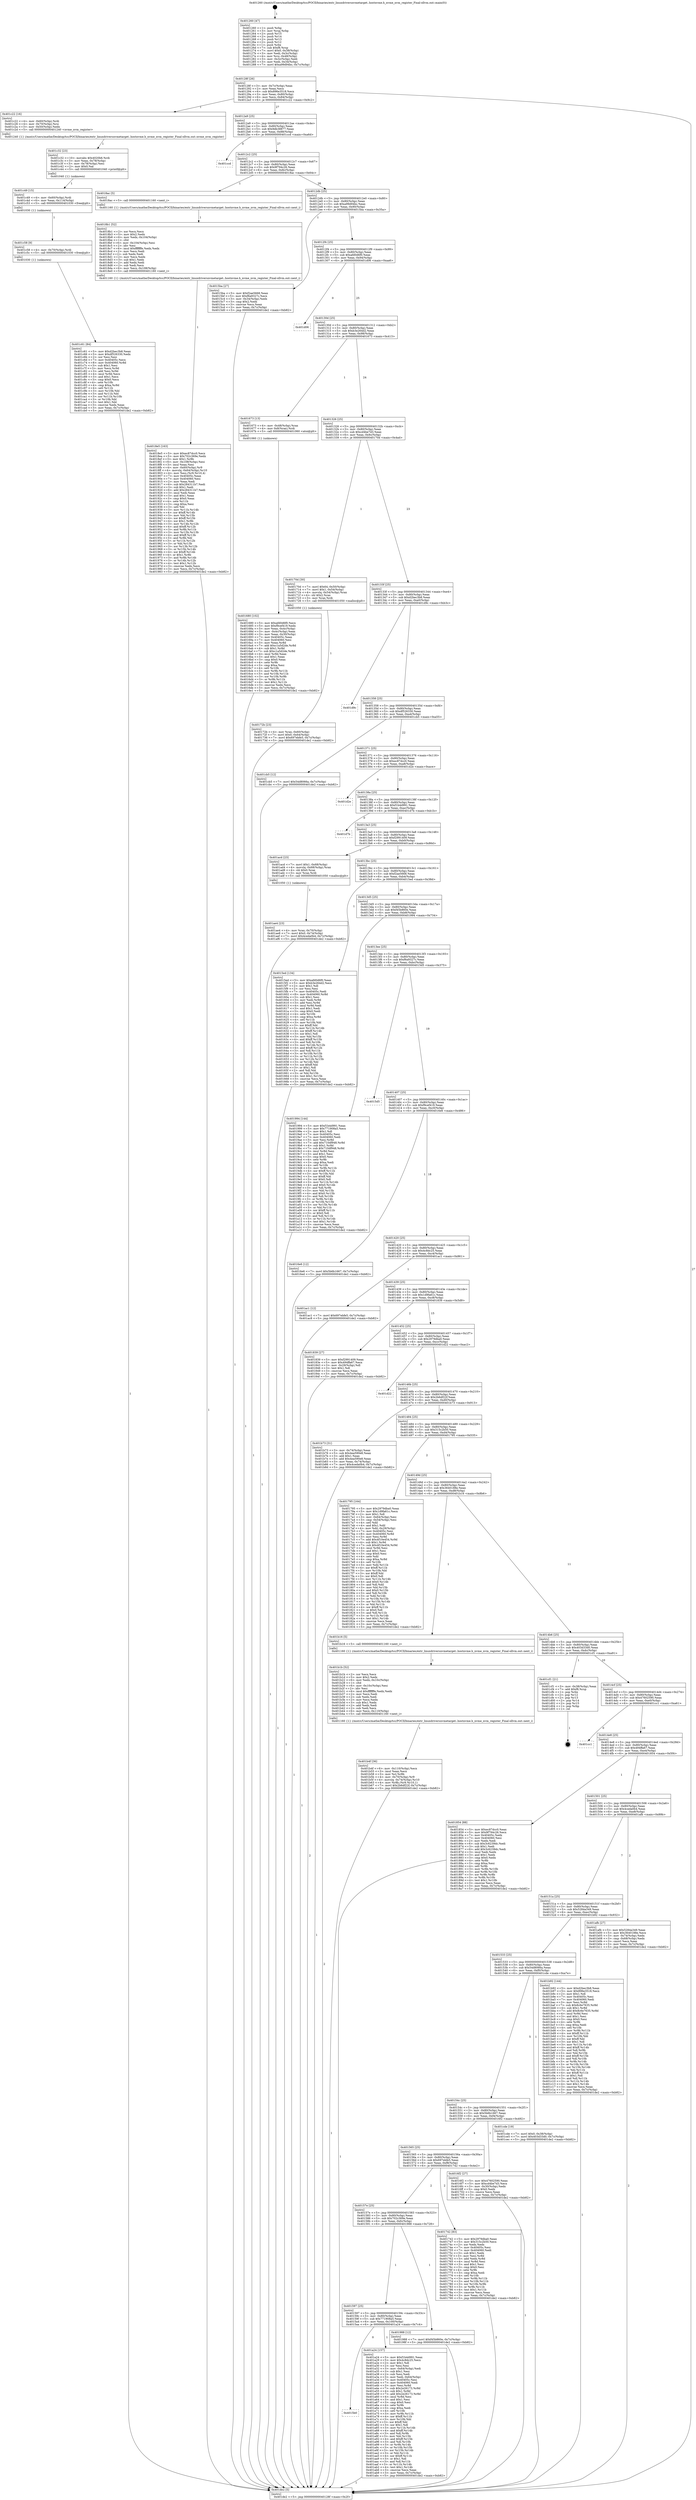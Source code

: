 digraph "0x401260" {
  label = "0x401260 (/mnt/c/Users/mathe/Desktop/tcc/POCII/binaries/extr_linuxdriversnvmetarget..hostnvme.h_nvme_nvm_register_Final-ollvm.out::main(0))"
  labelloc = "t"
  node[shape=record]

  Entry [label="",width=0.3,height=0.3,shape=circle,fillcolor=black,style=filled]
  "0x40128f" [label="{
     0x40128f [26]\l
     | [instrs]\l
     &nbsp;&nbsp;0x40128f \<+3\>: mov -0x7c(%rbp),%eax\l
     &nbsp;&nbsp;0x401292 \<+2\>: mov %eax,%ecx\l
     &nbsp;&nbsp;0x401294 \<+6\>: sub $0x896e3518,%ecx\l
     &nbsp;&nbsp;0x40129a \<+3\>: mov %eax,-0x80(%rbp)\l
     &nbsp;&nbsp;0x40129d \<+6\>: mov %ecx,-0x84(%rbp)\l
     &nbsp;&nbsp;0x4012a3 \<+6\>: je 0000000000401c22 \<main+0x9c2\>\l
  }"]
  "0x401c22" [label="{
     0x401c22 [16]\l
     | [instrs]\l
     &nbsp;&nbsp;0x401c22 \<+4\>: mov -0x60(%rbp),%rdi\l
     &nbsp;&nbsp;0x401c26 \<+4\>: mov -0x70(%rbp),%rsi\l
     &nbsp;&nbsp;0x401c2a \<+3\>: mov -0x50(%rbp),%edx\l
     &nbsp;&nbsp;0x401c2d \<+5\>: call 0000000000401240 \<nvme_nvm_register\>\l
     | [calls]\l
     &nbsp;&nbsp;0x401240 \{1\} (/mnt/c/Users/mathe/Desktop/tcc/POCII/binaries/extr_linuxdriversnvmetarget..hostnvme.h_nvme_nvm_register_Final-ollvm.out::nvme_nvm_register)\l
  }"]
  "0x4012a9" [label="{
     0x4012a9 [25]\l
     | [instrs]\l
     &nbsp;&nbsp;0x4012a9 \<+5\>: jmp 00000000004012ae \<main+0x4e\>\l
     &nbsp;&nbsp;0x4012ae \<+3\>: mov -0x80(%rbp),%eax\l
     &nbsp;&nbsp;0x4012b1 \<+5\>: sub $0x9db38877,%eax\l
     &nbsp;&nbsp;0x4012b6 \<+6\>: mov %eax,-0x88(%rbp)\l
     &nbsp;&nbsp;0x4012bc \<+6\>: je 0000000000401ccd \<main+0xa6d\>\l
  }"]
  Exit [label="",width=0.3,height=0.3,shape=circle,fillcolor=black,style=filled,peripheries=2]
  "0x401ccd" [label="{
     0x401ccd\l
  }", style=dashed]
  "0x4012c2" [label="{
     0x4012c2 [25]\l
     | [instrs]\l
     &nbsp;&nbsp;0x4012c2 \<+5\>: jmp 00000000004012c7 \<main+0x67\>\l
     &nbsp;&nbsp;0x4012c7 \<+3\>: mov -0x80(%rbp),%eax\l
     &nbsp;&nbsp;0x4012ca \<+5\>: sub $0x9f794c26,%eax\l
     &nbsp;&nbsp;0x4012cf \<+6\>: mov %eax,-0x8c(%rbp)\l
     &nbsp;&nbsp;0x4012d5 \<+6\>: je 00000000004018ac \<main+0x64c\>\l
  }"]
  "0x401c61" [label="{
     0x401c61 [84]\l
     | [instrs]\l
     &nbsp;&nbsp;0x401c61 \<+5\>: mov $0xd2bec3b8,%eax\l
     &nbsp;&nbsp;0x401c66 \<+5\>: mov $0xdf526330,%edx\l
     &nbsp;&nbsp;0x401c6b \<+2\>: xor %esi,%esi\l
     &nbsp;&nbsp;0x401c6d \<+7\>: mov 0x40405c,%ecx\l
     &nbsp;&nbsp;0x401c74 \<+8\>: mov 0x404060,%r8d\l
     &nbsp;&nbsp;0x401c7c \<+3\>: sub $0x1,%esi\l
     &nbsp;&nbsp;0x401c7f \<+3\>: mov %ecx,%r9d\l
     &nbsp;&nbsp;0x401c82 \<+3\>: add %esi,%r9d\l
     &nbsp;&nbsp;0x401c85 \<+4\>: imul %r9d,%ecx\l
     &nbsp;&nbsp;0x401c89 \<+3\>: and $0x1,%ecx\l
     &nbsp;&nbsp;0x401c8c \<+3\>: cmp $0x0,%ecx\l
     &nbsp;&nbsp;0x401c8f \<+4\>: sete %r10b\l
     &nbsp;&nbsp;0x401c93 \<+4\>: cmp $0xa,%r8d\l
     &nbsp;&nbsp;0x401c97 \<+4\>: setl %r11b\l
     &nbsp;&nbsp;0x401c9b \<+3\>: mov %r10b,%bl\l
     &nbsp;&nbsp;0x401c9e \<+3\>: and %r11b,%bl\l
     &nbsp;&nbsp;0x401ca1 \<+3\>: xor %r11b,%r10b\l
     &nbsp;&nbsp;0x401ca4 \<+3\>: or %r10b,%bl\l
     &nbsp;&nbsp;0x401ca7 \<+3\>: test $0x1,%bl\l
     &nbsp;&nbsp;0x401caa \<+3\>: cmovne %edx,%eax\l
     &nbsp;&nbsp;0x401cad \<+3\>: mov %eax,-0x7c(%rbp)\l
     &nbsp;&nbsp;0x401cb0 \<+5\>: jmp 0000000000401de2 \<main+0xb82\>\l
  }"]
  "0x4018ac" [label="{
     0x4018ac [5]\l
     | [instrs]\l
     &nbsp;&nbsp;0x4018ac \<+5\>: call 0000000000401160 \<next_i\>\l
     | [calls]\l
     &nbsp;&nbsp;0x401160 \{1\} (/mnt/c/Users/mathe/Desktop/tcc/POCII/binaries/extr_linuxdriversnvmetarget..hostnvme.h_nvme_nvm_register_Final-ollvm.out::next_i)\l
  }"]
  "0x4012db" [label="{
     0x4012db [25]\l
     | [instrs]\l
     &nbsp;&nbsp;0x4012db \<+5\>: jmp 00000000004012e0 \<main+0x80\>\l
     &nbsp;&nbsp;0x4012e0 \<+3\>: mov -0x80(%rbp),%eax\l
     &nbsp;&nbsp;0x4012e3 \<+5\>: sub $0xa99d94bc,%eax\l
     &nbsp;&nbsp;0x4012e8 \<+6\>: mov %eax,-0x90(%rbp)\l
     &nbsp;&nbsp;0x4012ee \<+6\>: je 00000000004015ba \<main+0x35a\>\l
  }"]
  "0x401c58" [label="{
     0x401c58 [9]\l
     | [instrs]\l
     &nbsp;&nbsp;0x401c58 \<+4\>: mov -0x70(%rbp),%rdi\l
     &nbsp;&nbsp;0x401c5c \<+5\>: call 0000000000401030 \<free@plt\>\l
     | [calls]\l
     &nbsp;&nbsp;0x401030 \{1\} (unknown)\l
  }"]
  "0x4015ba" [label="{
     0x4015ba [27]\l
     | [instrs]\l
     &nbsp;&nbsp;0x4015ba \<+5\>: mov $0xf2ae5668,%eax\l
     &nbsp;&nbsp;0x4015bf \<+5\>: mov $0xf6a9327c,%ecx\l
     &nbsp;&nbsp;0x4015c4 \<+3\>: mov -0x34(%rbp),%edx\l
     &nbsp;&nbsp;0x4015c7 \<+3\>: cmp $0x2,%edx\l
     &nbsp;&nbsp;0x4015ca \<+3\>: cmovne %ecx,%eax\l
     &nbsp;&nbsp;0x4015cd \<+3\>: mov %eax,-0x7c(%rbp)\l
     &nbsp;&nbsp;0x4015d0 \<+5\>: jmp 0000000000401de2 \<main+0xb82\>\l
  }"]
  "0x4012f4" [label="{
     0x4012f4 [25]\l
     | [instrs]\l
     &nbsp;&nbsp;0x4012f4 \<+5\>: jmp 00000000004012f9 \<main+0x99\>\l
     &nbsp;&nbsp;0x4012f9 \<+3\>: mov -0x80(%rbp),%eax\l
     &nbsp;&nbsp;0x4012fc \<+5\>: sub $0xafd0d6f0,%eax\l
     &nbsp;&nbsp;0x401301 \<+6\>: mov %eax,-0x94(%rbp)\l
     &nbsp;&nbsp;0x401307 \<+6\>: je 0000000000401d06 \<main+0xaa6\>\l
  }"]
  "0x401de2" [label="{
     0x401de2 [5]\l
     | [instrs]\l
     &nbsp;&nbsp;0x401de2 \<+5\>: jmp 000000000040128f \<main+0x2f\>\l
  }"]
  "0x401260" [label="{
     0x401260 [47]\l
     | [instrs]\l
     &nbsp;&nbsp;0x401260 \<+1\>: push %rbp\l
     &nbsp;&nbsp;0x401261 \<+3\>: mov %rsp,%rbp\l
     &nbsp;&nbsp;0x401264 \<+2\>: push %r15\l
     &nbsp;&nbsp;0x401266 \<+2\>: push %r14\l
     &nbsp;&nbsp;0x401268 \<+2\>: push %r13\l
     &nbsp;&nbsp;0x40126a \<+2\>: push %r12\l
     &nbsp;&nbsp;0x40126c \<+1\>: push %rbx\l
     &nbsp;&nbsp;0x40126d \<+7\>: sub $0xf8,%rsp\l
     &nbsp;&nbsp;0x401274 \<+7\>: movl $0x0,-0x38(%rbp)\l
     &nbsp;&nbsp;0x40127b \<+3\>: mov %edi,-0x3c(%rbp)\l
     &nbsp;&nbsp;0x40127e \<+4\>: mov %rsi,-0x48(%rbp)\l
     &nbsp;&nbsp;0x401282 \<+3\>: mov -0x3c(%rbp),%edi\l
     &nbsp;&nbsp;0x401285 \<+3\>: mov %edi,-0x34(%rbp)\l
     &nbsp;&nbsp;0x401288 \<+7\>: movl $0xa99d94bc,-0x7c(%rbp)\l
  }"]
  "0x401c49" [label="{
     0x401c49 [15]\l
     | [instrs]\l
     &nbsp;&nbsp;0x401c49 \<+4\>: mov -0x60(%rbp),%rdi\l
     &nbsp;&nbsp;0x401c4d \<+6\>: mov %eax,-0x114(%rbp)\l
     &nbsp;&nbsp;0x401c53 \<+5\>: call 0000000000401030 \<free@plt\>\l
     | [calls]\l
     &nbsp;&nbsp;0x401030 \{1\} (unknown)\l
  }"]
  "0x401d06" [label="{
     0x401d06\l
  }", style=dashed]
  "0x40130d" [label="{
     0x40130d [25]\l
     | [instrs]\l
     &nbsp;&nbsp;0x40130d \<+5\>: jmp 0000000000401312 \<main+0xb2\>\l
     &nbsp;&nbsp;0x401312 \<+3\>: mov -0x80(%rbp),%eax\l
     &nbsp;&nbsp;0x401315 \<+5\>: sub $0xb3e264d2,%eax\l
     &nbsp;&nbsp;0x40131a \<+6\>: mov %eax,-0x98(%rbp)\l
     &nbsp;&nbsp;0x401320 \<+6\>: je 0000000000401673 \<main+0x413\>\l
  }"]
  "0x401c32" [label="{
     0x401c32 [23]\l
     | [instrs]\l
     &nbsp;&nbsp;0x401c32 \<+10\>: movabs $0x4020b6,%rdi\l
     &nbsp;&nbsp;0x401c3c \<+3\>: mov %eax,-0x78(%rbp)\l
     &nbsp;&nbsp;0x401c3f \<+3\>: mov -0x78(%rbp),%esi\l
     &nbsp;&nbsp;0x401c42 \<+2\>: mov $0x0,%al\l
     &nbsp;&nbsp;0x401c44 \<+5\>: call 0000000000401040 \<printf@plt\>\l
     | [calls]\l
     &nbsp;&nbsp;0x401040 \{1\} (unknown)\l
  }"]
  "0x401673" [label="{
     0x401673 [13]\l
     | [instrs]\l
     &nbsp;&nbsp;0x401673 \<+4\>: mov -0x48(%rbp),%rax\l
     &nbsp;&nbsp;0x401677 \<+4\>: mov 0x8(%rax),%rdi\l
     &nbsp;&nbsp;0x40167b \<+5\>: call 0000000000401060 \<atoi@plt\>\l
     | [calls]\l
     &nbsp;&nbsp;0x401060 \{1\} (unknown)\l
  }"]
  "0x401326" [label="{
     0x401326 [25]\l
     | [instrs]\l
     &nbsp;&nbsp;0x401326 \<+5\>: jmp 000000000040132b \<main+0xcb\>\l
     &nbsp;&nbsp;0x40132b \<+3\>: mov -0x80(%rbp),%eax\l
     &nbsp;&nbsp;0x40132e \<+5\>: sub $0xcd4be7d3,%eax\l
     &nbsp;&nbsp;0x401333 \<+6\>: mov %eax,-0x9c(%rbp)\l
     &nbsp;&nbsp;0x401339 \<+6\>: je 000000000040170d \<main+0x4ad\>\l
  }"]
  "0x401b4f" [label="{
     0x401b4f [36]\l
     | [instrs]\l
     &nbsp;&nbsp;0x401b4f \<+6\>: mov -0x110(%rbp),%ecx\l
     &nbsp;&nbsp;0x401b55 \<+3\>: imul %eax,%ecx\l
     &nbsp;&nbsp;0x401b58 \<+3\>: mov %cl,%r8b\l
     &nbsp;&nbsp;0x401b5b \<+4\>: mov -0x70(%rbp),%r9\l
     &nbsp;&nbsp;0x401b5f \<+4\>: movslq -0x74(%rbp),%r10\l
     &nbsp;&nbsp;0x401b63 \<+4\>: mov %r8b,(%r9,%r10,1)\l
     &nbsp;&nbsp;0x401b67 \<+7\>: movl $0x2b6df22f,-0x7c(%rbp)\l
     &nbsp;&nbsp;0x401b6e \<+5\>: jmp 0000000000401de2 \<main+0xb82\>\l
  }"]
  "0x40170d" [label="{
     0x40170d [30]\l
     | [instrs]\l
     &nbsp;&nbsp;0x40170d \<+7\>: movl $0x64,-0x50(%rbp)\l
     &nbsp;&nbsp;0x401714 \<+7\>: movl $0x1,-0x54(%rbp)\l
     &nbsp;&nbsp;0x40171b \<+4\>: movslq -0x54(%rbp),%rax\l
     &nbsp;&nbsp;0x40171f \<+4\>: shl $0x2,%rax\l
     &nbsp;&nbsp;0x401723 \<+3\>: mov %rax,%rdi\l
     &nbsp;&nbsp;0x401726 \<+5\>: call 0000000000401050 \<malloc@plt\>\l
     | [calls]\l
     &nbsp;&nbsp;0x401050 \{1\} (unknown)\l
  }"]
  "0x40133f" [label="{
     0x40133f [25]\l
     | [instrs]\l
     &nbsp;&nbsp;0x40133f \<+5\>: jmp 0000000000401344 \<main+0xe4\>\l
     &nbsp;&nbsp;0x401344 \<+3\>: mov -0x80(%rbp),%eax\l
     &nbsp;&nbsp;0x401347 \<+5\>: sub $0xd2bec3b8,%eax\l
     &nbsp;&nbsp;0x40134c \<+6\>: mov %eax,-0xa0(%rbp)\l
     &nbsp;&nbsp;0x401352 \<+6\>: je 0000000000401d9c \<main+0xb3c\>\l
  }"]
  "0x401b1b" [label="{
     0x401b1b [52]\l
     | [instrs]\l
     &nbsp;&nbsp;0x401b1b \<+2\>: xor %ecx,%ecx\l
     &nbsp;&nbsp;0x401b1d \<+5\>: mov $0x2,%edx\l
     &nbsp;&nbsp;0x401b22 \<+6\>: mov %edx,-0x10c(%rbp)\l
     &nbsp;&nbsp;0x401b28 \<+1\>: cltd\l
     &nbsp;&nbsp;0x401b29 \<+6\>: mov -0x10c(%rbp),%esi\l
     &nbsp;&nbsp;0x401b2f \<+2\>: idiv %esi\l
     &nbsp;&nbsp;0x401b31 \<+6\>: imul $0xfffffffe,%edx,%edx\l
     &nbsp;&nbsp;0x401b37 \<+2\>: mov %ecx,%edi\l
     &nbsp;&nbsp;0x401b39 \<+2\>: sub %edx,%edi\l
     &nbsp;&nbsp;0x401b3b \<+2\>: mov %ecx,%edx\l
     &nbsp;&nbsp;0x401b3d \<+3\>: sub $0x1,%edx\l
     &nbsp;&nbsp;0x401b40 \<+2\>: add %edx,%edi\l
     &nbsp;&nbsp;0x401b42 \<+2\>: sub %edi,%ecx\l
     &nbsp;&nbsp;0x401b44 \<+6\>: mov %ecx,-0x110(%rbp)\l
     &nbsp;&nbsp;0x401b4a \<+5\>: call 0000000000401160 \<next_i\>\l
     | [calls]\l
     &nbsp;&nbsp;0x401160 \{1\} (/mnt/c/Users/mathe/Desktop/tcc/POCII/binaries/extr_linuxdriversnvmetarget..hostnvme.h_nvme_nvm_register_Final-ollvm.out::next_i)\l
  }"]
  "0x401d9c" [label="{
     0x401d9c\l
  }", style=dashed]
  "0x401358" [label="{
     0x401358 [25]\l
     | [instrs]\l
     &nbsp;&nbsp;0x401358 \<+5\>: jmp 000000000040135d \<main+0xfd\>\l
     &nbsp;&nbsp;0x40135d \<+3\>: mov -0x80(%rbp),%eax\l
     &nbsp;&nbsp;0x401360 \<+5\>: sub $0xdf526330,%eax\l
     &nbsp;&nbsp;0x401365 \<+6\>: mov %eax,-0xa4(%rbp)\l
     &nbsp;&nbsp;0x40136b \<+6\>: je 0000000000401cb5 \<main+0xa55\>\l
  }"]
  "0x401ae4" [label="{
     0x401ae4 [23]\l
     | [instrs]\l
     &nbsp;&nbsp;0x401ae4 \<+4\>: mov %rax,-0x70(%rbp)\l
     &nbsp;&nbsp;0x401ae8 \<+7\>: movl $0x0,-0x74(%rbp)\l
     &nbsp;&nbsp;0x401aef \<+7\>: movl $0x4ceda0b4,-0x7c(%rbp)\l
     &nbsp;&nbsp;0x401af6 \<+5\>: jmp 0000000000401de2 \<main+0xb82\>\l
  }"]
  "0x401cb5" [label="{
     0x401cb5 [12]\l
     | [instrs]\l
     &nbsp;&nbsp;0x401cb5 \<+7\>: movl $0x54d8066a,-0x7c(%rbp)\l
     &nbsp;&nbsp;0x401cbc \<+5\>: jmp 0000000000401de2 \<main+0xb82\>\l
  }"]
  "0x401371" [label="{
     0x401371 [25]\l
     | [instrs]\l
     &nbsp;&nbsp;0x401371 \<+5\>: jmp 0000000000401376 \<main+0x116\>\l
     &nbsp;&nbsp;0x401376 \<+3\>: mov -0x80(%rbp),%eax\l
     &nbsp;&nbsp;0x401379 \<+5\>: sub $0xec87dcc0,%eax\l
     &nbsp;&nbsp;0x40137e \<+6\>: mov %eax,-0xa8(%rbp)\l
     &nbsp;&nbsp;0x401384 \<+6\>: je 0000000000401d2e \<main+0xace\>\l
  }"]
  "0x4015b0" [label="{
     0x4015b0\l
  }", style=dashed]
  "0x401d2e" [label="{
     0x401d2e\l
  }", style=dashed]
  "0x40138a" [label="{
     0x40138a [25]\l
     | [instrs]\l
     &nbsp;&nbsp;0x40138a \<+5\>: jmp 000000000040138f \<main+0x12f\>\l
     &nbsp;&nbsp;0x40138f \<+3\>: mov -0x80(%rbp),%eax\l
     &nbsp;&nbsp;0x401392 \<+5\>: sub $0xf1b4d991,%eax\l
     &nbsp;&nbsp;0x401397 \<+6\>: mov %eax,-0xac(%rbp)\l
     &nbsp;&nbsp;0x40139d \<+6\>: je 0000000000401d7b \<main+0xb1b\>\l
  }"]
  "0x401a24" [label="{
     0x401a24 [157]\l
     | [instrs]\l
     &nbsp;&nbsp;0x401a24 \<+5\>: mov $0xf1b4d991,%eax\l
     &nbsp;&nbsp;0x401a29 \<+5\>: mov $0x4c8dc25,%ecx\l
     &nbsp;&nbsp;0x401a2e \<+2\>: mov $0x1,%dl\l
     &nbsp;&nbsp;0x401a30 \<+2\>: xor %esi,%esi\l
     &nbsp;&nbsp;0x401a32 \<+3\>: mov -0x64(%rbp),%edi\l
     &nbsp;&nbsp;0x401a35 \<+3\>: sub $0x1,%esi\l
     &nbsp;&nbsp;0x401a38 \<+2\>: sub %esi,%edi\l
     &nbsp;&nbsp;0x401a3a \<+3\>: mov %edi,-0x64(%rbp)\l
     &nbsp;&nbsp;0x401a3d \<+7\>: mov 0x40405c,%esi\l
     &nbsp;&nbsp;0x401a44 \<+7\>: mov 0x404060,%edi\l
     &nbsp;&nbsp;0x401a4b \<+3\>: mov %esi,%r8d\l
     &nbsp;&nbsp;0x401a4e \<+7\>: sub $0x2e26173,%r8d\l
     &nbsp;&nbsp;0x401a55 \<+4\>: sub $0x1,%r8d\l
     &nbsp;&nbsp;0x401a59 \<+7\>: add $0x2e26173,%r8d\l
     &nbsp;&nbsp;0x401a60 \<+4\>: imul %r8d,%esi\l
     &nbsp;&nbsp;0x401a64 \<+3\>: and $0x1,%esi\l
     &nbsp;&nbsp;0x401a67 \<+3\>: cmp $0x0,%esi\l
     &nbsp;&nbsp;0x401a6a \<+4\>: sete %r9b\l
     &nbsp;&nbsp;0x401a6e \<+3\>: cmp $0xa,%edi\l
     &nbsp;&nbsp;0x401a71 \<+4\>: setl %r10b\l
     &nbsp;&nbsp;0x401a75 \<+3\>: mov %r9b,%r11b\l
     &nbsp;&nbsp;0x401a78 \<+4\>: xor $0xff,%r11b\l
     &nbsp;&nbsp;0x401a7c \<+3\>: mov %r10b,%bl\l
     &nbsp;&nbsp;0x401a7f \<+3\>: xor $0xff,%bl\l
     &nbsp;&nbsp;0x401a82 \<+3\>: xor $0x1,%dl\l
     &nbsp;&nbsp;0x401a85 \<+3\>: mov %r11b,%r14b\l
     &nbsp;&nbsp;0x401a88 \<+4\>: and $0xff,%r14b\l
     &nbsp;&nbsp;0x401a8c \<+3\>: and %dl,%r9b\l
     &nbsp;&nbsp;0x401a8f \<+3\>: mov %bl,%r15b\l
     &nbsp;&nbsp;0x401a92 \<+4\>: and $0xff,%r15b\l
     &nbsp;&nbsp;0x401a96 \<+3\>: and %dl,%r10b\l
     &nbsp;&nbsp;0x401a99 \<+3\>: or %r9b,%r14b\l
     &nbsp;&nbsp;0x401a9c \<+3\>: or %r10b,%r15b\l
     &nbsp;&nbsp;0x401a9f \<+3\>: xor %r15b,%r14b\l
     &nbsp;&nbsp;0x401aa2 \<+3\>: or %bl,%r11b\l
     &nbsp;&nbsp;0x401aa5 \<+4\>: xor $0xff,%r11b\l
     &nbsp;&nbsp;0x401aa9 \<+3\>: or $0x1,%dl\l
     &nbsp;&nbsp;0x401aac \<+3\>: and %dl,%r11b\l
     &nbsp;&nbsp;0x401aaf \<+3\>: or %r11b,%r14b\l
     &nbsp;&nbsp;0x401ab2 \<+4\>: test $0x1,%r14b\l
     &nbsp;&nbsp;0x401ab6 \<+3\>: cmovne %ecx,%eax\l
     &nbsp;&nbsp;0x401ab9 \<+3\>: mov %eax,-0x7c(%rbp)\l
     &nbsp;&nbsp;0x401abc \<+5\>: jmp 0000000000401de2 \<main+0xb82\>\l
  }"]
  "0x401d7b" [label="{
     0x401d7b\l
  }", style=dashed]
  "0x4013a3" [label="{
     0x4013a3 [25]\l
     | [instrs]\l
     &nbsp;&nbsp;0x4013a3 \<+5\>: jmp 00000000004013a8 \<main+0x148\>\l
     &nbsp;&nbsp;0x4013a8 \<+3\>: mov -0x80(%rbp),%eax\l
     &nbsp;&nbsp;0x4013ab \<+5\>: sub $0xf2991409,%eax\l
     &nbsp;&nbsp;0x4013b0 \<+6\>: mov %eax,-0xb0(%rbp)\l
     &nbsp;&nbsp;0x4013b6 \<+6\>: je 0000000000401acd \<main+0x86d\>\l
  }"]
  "0x401597" [label="{
     0x401597 [25]\l
     | [instrs]\l
     &nbsp;&nbsp;0x401597 \<+5\>: jmp 000000000040159c \<main+0x33c\>\l
     &nbsp;&nbsp;0x40159c \<+3\>: mov -0x80(%rbp),%eax\l
     &nbsp;&nbsp;0x40159f \<+5\>: sub $0x771908a5,%eax\l
     &nbsp;&nbsp;0x4015a4 \<+6\>: mov %eax,-0x100(%rbp)\l
     &nbsp;&nbsp;0x4015aa \<+6\>: je 0000000000401a24 \<main+0x7c4\>\l
  }"]
  "0x401acd" [label="{
     0x401acd [23]\l
     | [instrs]\l
     &nbsp;&nbsp;0x401acd \<+7\>: movl $0x1,-0x68(%rbp)\l
     &nbsp;&nbsp;0x401ad4 \<+4\>: movslq -0x68(%rbp),%rax\l
     &nbsp;&nbsp;0x401ad8 \<+4\>: shl $0x0,%rax\l
     &nbsp;&nbsp;0x401adc \<+3\>: mov %rax,%rdi\l
     &nbsp;&nbsp;0x401adf \<+5\>: call 0000000000401050 \<malloc@plt\>\l
     | [calls]\l
     &nbsp;&nbsp;0x401050 \{1\} (unknown)\l
  }"]
  "0x4013bc" [label="{
     0x4013bc [25]\l
     | [instrs]\l
     &nbsp;&nbsp;0x4013bc \<+5\>: jmp 00000000004013c1 \<main+0x161\>\l
     &nbsp;&nbsp;0x4013c1 \<+3\>: mov -0x80(%rbp),%eax\l
     &nbsp;&nbsp;0x4013c4 \<+5\>: sub $0xf2ae5668,%eax\l
     &nbsp;&nbsp;0x4013c9 \<+6\>: mov %eax,-0xb4(%rbp)\l
     &nbsp;&nbsp;0x4013cf \<+6\>: je 00000000004015ed \<main+0x38d\>\l
  }"]
  "0x401988" [label="{
     0x401988 [12]\l
     | [instrs]\l
     &nbsp;&nbsp;0x401988 \<+7\>: movl $0xf45b860e,-0x7c(%rbp)\l
     &nbsp;&nbsp;0x40198f \<+5\>: jmp 0000000000401de2 \<main+0xb82\>\l
  }"]
  "0x4015ed" [label="{
     0x4015ed [134]\l
     | [instrs]\l
     &nbsp;&nbsp;0x4015ed \<+5\>: mov $0xafd0d6f0,%eax\l
     &nbsp;&nbsp;0x4015f2 \<+5\>: mov $0xb3e264d2,%ecx\l
     &nbsp;&nbsp;0x4015f7 \<+2\>: mov $0x1,%dl\l
     &nbsp;&nbsp;0x4015f9 \<+2\>: xor %esi,%esi\l
     &nbsp;&nbsp;0x4015fb \<+7\>: mov 0x40405c,%edi\l
     &nbsp;&nbsp;0x401602 \<+8\>: mov 0x404060,%r8d\l
     &nbsp;&nbsp;0x40160a \<+3\>: sub $0x1,%esi\l
     &nbsp;&nbsp;0x40160d \<+3\>: mov %edi,%r9d\l
     &nbsp;&nbsp;0x401610 \<+3\>: add %esi,%r9d\l
     &nbsp;&nbsp;0x401613 \<+4\>: imul %r9d,%edi\l
     &nbsp;&nbsp;0x401617 \<+3\>: and $0x1,%edi\l
     &nbsp;&nbsp;0x40161a \<+3\>: cmp $0x0,%edi\l
     &nbsp;&nbsp;0x40161d \<+4\>: sete %r10b\l
     &nbsp;&nbsp;0x401621 \<+4\>: cmp $0xa,%r8d\l
     &nbsp;&nbsp;0x401625 \<+4\>: setl %r11b\l
     &nbsp;&nbsp;0x401629 \<+3\>: mov %r10b,%bl\l
     &nbsp;&nbsp;0x40162c \<+3\>: xor $0xff,%bl\l
     &nbsp;&nbsp;0x40162f \<+3\>: mov %r11b,%r14b\l
     &nbsp;&nbsp;0x401632 \<+4\>: xor $0xff,%r14b\l
     &nbsp;&nbsp;0x401636 \<+3\>: xor $0x1,%dl\l
     &nbsp;&nbsp;0x401639 \<+3\>: mov %bl,%r15b\l
     &nbsp;&nbsp;0x40163c \<+4\>: and $0xff,%r15b\l
     &nbsp;&nbsp;0x401640 \<+3\>: and %dl,%r10b\l
     &nbsp;&nbsp;0x401643 \<+3\>: mov %r14b,%r12b\l
     &nbsp;&nbsp;0x401646 \<+4\>: and $0xff,%r12b\l
     &nbsp;&nbsp;0x40164a \<+3\>: and %dl,%r11b\l
     &nbsp;&nbsp;0x40164d \<+3\>: or %r10b,%r15b\l
     &nbsp;&nbsp;0x401650 \<+3\>: or %r11b,%r12b\l
     &nbsp;&nbsp;0x401653 \<+3\>: xor %r12b,%r15b\l
     &nbsp;&nbsp;0x401656 \<+3\>: or %r14b,%bl\l
     &nbsp;&nbsp;0x401659 \<+3\>: xor $0xff,%bl\l
     &nbsp;&nbsp;0x40165c \<+3\>: or $0x1,%dl\l
     &nbsp;&nbsp;0x40165f \<+2\>: and %dl,%bl\l
     &nbsp;&nbsp;0x401661 \<+3\>: or %bl,%r15b\l
     &nbsp;&nbsp;0x401664 \<+4\>: test $0x1,%r15b\l
     &nbsp;&nbsp;0x401668 \<+3\>: cmovne %ecx,%eax\l
     &nbsp;&nbsp;0x40166b \<+3\>: mov %eax,-0x7c(%rbp)\l
     &nbsp;&nbsp;0x40166e \<+5\>: jmp 0000000000401de2 \<main+0xb82\>\l
  }"]
  "0x4013d5" [label="{
     0x4013d5 [25]\l
     | [instrs]\l
     &nbsp;&nbsp;0x4013d5 \<+5\>: jmp 00000000004013da \<main+0x17a\>\l
     &nbsp;&nbsp;0x4013da \<+3\>: mov -0x80(%rbp),%eax\l
     &nbsp;&nbsp;0x4013dd \<+5\>: sub $0xf45b860e,%eax\l
     &nbsp;&nbsp;0x4013e2 \<+6\>: mov %eax,-0xb8(%rbp)\l
     &nbsp;&nbsp;0x4013e8 \<+6\>: je 0000000000401994 \<main+0x734\>\l
  }"]
  "0x401680" [label="{
     0x401680 [102]\l
     | [instrs]\l
     &nbsp;&nbsp;0x401680 \<+5\>: mov $0xafd0d6f0,%ecx\l
     &nbsp;&nbsp;0x401685 \<+5\>: mov $0xf9cef419,%edx\l
     &nbsp;&nbsp;0x40168a \<+3\>: mov %eax,-0x4c(%rbp)\l
     &nbsp;&nbsp;0x40168d \<+3\>: mov -0x4c(%rbp),%eax\l
     &nbsp;&nbsp;0x401690 \<+3\>: mov %eax,-0x30(%rbp)\l
     &nbsp;&nbsp;0x401693 \<+7\>: mov 0x40405c,%eax\l
     &nbsp;&nbsp;0x40169a \<+7\>: mov 0x404060,%esi\l
     &nbsp;&nbsp;0x4016a1 \<+3\>: mov %eax,%r8d\l
     &nbsp;&nbsp;0x4016a4 \<+7\>: add $0xc1a5d2de,%r8d\l
     &nbsp;&nbsp;0x4016ab \<+4\>: sub $0x1,%r8d\l
     &nbsp;&nbsp;0x4016af \<+7\>: sub $0xc1a5d2de,%r8d\l
     &nbsp;&nbsp;0x4016b6 \<+4\>: imul %r8d,%eax\l
     &nbsp;&nbsp;0x4016ba \<+3\>: and $0x1,%eax\l
     &nbsp;&nbsp;0x4016bd \<+3\>: cmp $0x0,%eax\l
     &nbsp;&nbsp;0x4016c0 \<+4\>: sete %r9b\l
     &nbsp;&nbsp;0x4016c4 \<+3\>: cmp $0xa,%esi\l
     &nbsp;&nbsp;0x4016c7 \<+4\>: setl %r10b\l
     &nbsp;&nbsp;0x4016cb \<+3\>: mov %r9b,%r11b\l
     &nbsp;&nbsp;0x4016ce \<+3\>: and %r10b,%r11b\l
     &nbsp;&nbsp;0x4016d1 \<+3\>: xor %r10b,%r9b\l
     &nbsp;&nbsp;0x4016d4 \<+3\>: or %r9b,%r11b\l
     &nbsp;&nbsp;0x4016d7 \<+4\>: test $0x1,%r11b\l
     &nbsp;&nbsp;0x4016db \<+3\>: cmovne %edx,%ecx\l
     &nbsp;&nbsp;0x4016de \<+3\>: mov %ecx,-0x7c(%rbp)\l
     &nbsp;&nbsp;0x4016e1 \<+5\>: jmp 0000000000401de2 \<main+0xb82\>\l
  }"]
  "0x4018e5" [label="{
     0x4018e5 [163]\l
     | [instrs]\l
     &nbsp;&nbsp;0x4018e5 \<+5\>: mov $0xec87dcc0,%ecx\l
     &nbsp;&nbsp;0x4018ea \<+5\>: mov $0x702c369e,%edx\l
     &nbsp;&nbsp;0x4018ef \<+3\>: mov $0x1,%r8b\l
     &nbsp;&nbsp;0x4018f2 \<+6\>: mov -0x108(%rbp),%esi\l
     &nbsp;&nbsp;0x4018f8 \<+3\>: imul %eax,%esi\l
     &nbsp;&nbsp;0x4018fb \<+4\>: mov -0x60(%rbp),%r9\l
     &nbsp;&nbsp;0x4018ff \<+4\>: movslq -0x64(%rbp),%r10\l
     &nbsp;&nbsp;0x401903 \<+4\>: mov %esi,(%r9,%r10,4)\l
     &nbsp;&nbsp;0x401907 \<+7\>: mov 0x40405c,%eax\l
     &nbsp;&nbsp;0x40190e \<+7\>: mov 0x404060,%esi\l
     &nbsp;&nbsp;0x401915 \<+2\>: mov %eax,%edi\l
     &nbsp;&nbsp;0x401917 \<+6\>: sub $0x284311b7,%edi\l
     &nbsp;&nbsp;0x40191d \<+3\>: sub $0x1,%edi\l
     &nbsp;&nbsp;0x401920 \<+6\>: add $0x284311b7,%edi\l
     &nbsp;&nbsp;0x401926 \<+3\>: imul %edi,%eax\l
     &nbsp;&nbsp;0x401929 \<+3\>: and $0x1,%eax\l
     &nbsp;&nbsp;0x40192c \<+3\>: cmp $0x0,%eax\l
     &nbsp;&nbsp;0x40192f \<+4\>: sete %r11b\l
     &nbsp;&nbsp;0x401933 \<+3\>: cmp $0xa,%esi\l
     &nbsp;&nbsp;0x401936 \<+3\>: setl %bl\l
     &nbsp;&nbsp;0x401939 \<+3\>: mov %r11b,%r14b\l
     &nbsp;&nbsp;0x40193c \<+4\>: xor $0xff,%r14b\l
     &nbsp;&nbsp;0x401940 \<+3\>: mov %bl,%r15b\l
     &nbsp;&nbsp;0x401943 \<+4\>: xor $0xff,%r15b\l
     &nbsp;&nbsp;0x401947 \<+4\>: xor $0x1,%r8b\l
     &nbsp;&nbsp;0x40194b \<+3\>: mov %r14b,%r12b\l
     &nbsp;&nbsp;0x40194e \<+4\>: and $0xff,%r12b\l
     &nbsp;&nbsp;0x401952 \<+3\>: and %r8b,%r11b\l
     &nbsp;&nbsp;0x401955 \<+3\>: mov %r15b,%r13b\l
     &nbsp;&nbsp;0x401958 \<+4\>: and $0xff,%r13b\l
     &nbsp;&nbsp;0x40195c \<+3\>: and %r8b,%bl\l
     &nbsp;&nbsp;0x40195f \<+3\>: or %r11b,%r12b\l
     &nbsp;&nbsp;0x401962 \<+3\>: or %bl,%r13b\l
     &nbsp;&nbsp;0x401965 \<+3\>: xor %r13b,%r12b\l
     &nbsp;&nbsp;0x401968 \<+3\>: or %r15b,%r14b\l
     &nbsp;&nbsp;0x40196b \<+4\>: xor $0xff,%r14b\l
     &nbsp;&nbsp;0x40196f \<+4\>: or $0x1,%r8b\l
     &nbsp;&nbsp;0x401973 \<+3\>: and %r8b,%r14b\l
     &nbsp;&nbsp;0x401976 \<+3\>: or %r14b,%r12b\l
     &nbsp;&nbsp;0x401979 \<+4\>: test $0x1,%r12b\l
     &nbsp;&nbsp;0x40197d \<+3\>: cmovne %edx,%ecx\l
     &nbsp;&nbsp;0x401980 \<+3\>: mov %ecx,-0x7c(%rbp)\l
     &nbsp;&nbsp;0x401983 \<+5\>: jmp 0000000000401de2 \<main+0xb82\>\l
  }"]
  "0x401994" [label="{
     0x401994 [144]\l
     | [instrs]\l
     &nbsp;&nbsp;0x401994 \<+5\>: mov $0xf1b4d991,%eax\l
     &nbsp;&nbsp;0x401999 \<+5\>: mov $0x771908a5,%ecx\l
     &nbsp;&nbsp;0x40199e \<+2\>: mov $0x1,%dl\l
     &nbsp;&nbsp;0x4019a0 \<+7\>: mov 0x40405c,%esi\l
     &nbsp;&nbsp;0x4019a7 \<+7\>: mov 0x404060,%edi\l
     &nbsp;&nbsp;0x4019ae \<+3\>: mov %esi,%r8d\l
     &nbsp;&nbsp;0x4019b1 \<+7\>: add $0x710df948,%r8d\l
     &nbsp;&nbsp;0x4019b8 \<+4\>: sub $0x1,%r8d\l
     &nbsp;&nbsp;0x4019bc \<+7\>: sub $0x710df948,%r8d\l
     &nbsp;&nbsp;0x4019c3 \<+4\>: imul %r8d,%esi\l
     &nbsp;&nbsp;0x4019c7 \<+3\>: and $0x1,%esi\l
     &nbsp;&nbsp;0x4019ca \<+3\>: cmp $0x0,%esi\l
     &nbsp;&nbsp;0x4019cd \<+4\>: sete %r9b\l
     &nbsp;&nbsp;0x4019d1 \<+3\>: cmp $0xa,%edi\l
     &nbsp;&nbsp;0x4019d4 \<+4\>: setl %r10b\l
     &nbsp;&nbsp;0x4019d8 \<+3\>: mov %r9b,%r11b\l
     &nbsp;&nbsp;0x4019db \<+4\>: xor $0xff,%r11b\l
     &nbsp;&nbsp;0x4019df \<+3\>: mov %r10b,%bl\l
     &nbsp;&nbsp;0x4019e2 \<+3\>: xor $0xff,%bl\l
     &nbsp;&nbsp;0x4019e5 \<+3\>: xor $0x0,%dl\l
     &nbsp;&nbsp;0x4019e8 \<+3\>: mov %r11b,%r14b\l
     &nbsp;&nbsp;0x4019eb \<+4\>: and $0x0,%r14b\l
     &nbsp;&nbsp;0x4019ef \<+3\>: and %dl,%r9b\l
     &nbsp;&nbsp;0x4019f2 \<+3\>: mov %bl,%r15b\l
     &nbsp;&nbsp;0x4019f5 \<+4\>: and $0x0,%r15b\l
     &nbsp;&nbsp;0x4019f9 \<+3\>: and %dl,%r10b\l
     &nbsp;&nbsp;0x4019fc \<+3\>: or %r9b,%r14b\l
     &nbsp;&nbsp;0x4019ff \<+3\>: or %r10b,%r15b\l
     &nbsp;&nbsp;0x401a02 \<+3\>: xor %r15b,%r14b\l
     &nbsp;&nbsp;0x401a05 \<+3\>: or %bl,%r11b\l
     &nbsp;&nbsp;0x401a08 \<+4\>: xor $0xff,%r11b\l
     &nbsp;&nbsp;0x401a0c \<+3\>: or $0x0,%dl\l
     &nbsp;&nbsp;0x401a0f \<+3\>: and %dl,%r11b\l
     &nbsp;&nbsp;0x401a12 \<+3\>: or %r11b,%r14b\l
     &nbsp;&nbsp;0x401a15 \<+4\>: test $0x1,%r14b\l
     &nbsp;&nbsp;0x401a19 \<+3\>: cmovne %ecx,%eax\l
     &nbsp;&nbsp;0x401a1c \<+3\>: mov %eax,-0x7c(%rbp)\l
     &nbsp;&nbsp;0x401a1f \<+5\>: jmp 0000000000401de2 \<main+0xb82\>\l
  }"]
  "0x4013ee" [label="{
     0x4013ee [25]\l
     | [instrs]\l
     &nbsp;&nbsp;0x4013ee \<+5\>: jmp 00000000004013f3 \<main+0x193\>\l
     &nbsp;&nbsp;0x4013f3 \<+3\>: mov -0x80(%rbp),%eax\l
     &nbsp;&nbsp;0x4013f6 \<+5\>: sub $0xf6a9327c,%eax\l
     &nbsp;&nbsp;0x4013fb \<+6\>: mov %eax,-0xbc(%rbp)\l
     &nbsp;&nbsp;0x401401 \<+6\>: je 00000000004015d5 \<main+0x375\>\l
  }"]
  "0x4018b1" [label="{
     0x4018b1 [52]\l
     | [instrs]\l
     &nbsp;&nbsp;0x4018b1 \<+2\>: xor %ecx,%ecx\l
     &nbsp;&nbsp;0x4018b3 \<+5\>: mov $0x2,%edx\l
     &nbsp;&nbsp;0x4018b8 \<+6\>: mov %edx,-0x104(%rbp)\l
     &nbsp;&nbsp;0x4018be \<+1\>: cltd\l
     &nbsp;&nbsp;0x4018bf \<+6\>: mov -0x104(%rbp),%esi\l
     &nbsp;&nbsp;0x4018c5 \<+2\>: idiv %esi\l
     &nbsp;&nbsp;0x4018c7 \<+6\>: imul $0xfffffffe,%edx,%edx\l
     &nbsp;&nbsp;0x4018cd \<+2\>: mov %ecx,%edi\l
     &nbsp;&nbsp;0x4018cf \<+2\>: sub %edx,%edi\l
     &nbsp;&nbsp;0x4018d1 \<+2\>: mov %ecx,%edx\l
     &nbsp;&nbsp;0x4018d3 \<+3\>: sub $0x1,%edx\l
     &nbsp;&nbsp;0x4018d6 \<+2\>: add %edx,%edi\l
     &nbsp;&nbsp;0x4018d8 \<+2\>: sub %edi,%ecx\l
     &nbsp;&nbsp;0x4018da \<+6\>: mov %ecx,-0x108(%rbp)\l
     &nbsp;&nbsp;0x4018e0 \<+5\>: call 0000000000401160 \<next_i\>\l
     | [calls]\l
     &nbsp;&nbsp;0x401160 \{1\} (/mnt/c/Users/mathe/Desktop/tcc/POCII/binaries/extr_linuxdriversnvmetarget..hostnvme.h_nvme_nvm_register_Final-ollvm.out::next_i)\l
  }"]
  "0x4015d5" [label="{
     0x4015d5\l
  }", style=dashed]
  "0x401407" [label="{
     0x401407 [25]\l
     | [instrs]\l
     &nbsp;&nbsp;0x401407 \<+5\>: jmp 000000000040140c \<main+0x1ac\>\l
     &nbsp;&nbsp;0x40140c \<+3\>: mov -0x80(%rbp),%eax\l
     &nbsp;&nbsp;0x40140f \<+5\>: sub $0xf9cef419,%eax\l
     &nbsp;&nbsp;0x401414 \<+6\>: mov %eax,-0xc0(%rbp)\l
     &nbsp;&nbsp;0x40141a \<+6\>: je 00000000004016e6 \<main+0x486\>\l
  }"]
  "0x40157e" [label="{
     0x40157e [25]\l
     | [instrs]\l
     &nbsp;&nbsp;0x40157e \<+5\>: jmp 0000000000401583 \<main+0x323\>\l
     &nbsp;&nbsp;0x401583 \<+3\>: mov -0x80(%rbp),%eax\l
     &nbsp;&nbsp;0x401586 \<+5\>: sub $0x702c369e,%eax\l
     &nbsp;&nbsp;0x40158b \<+6\>: mov %eax,-0xfc(%rbp)\l
     &nbsp;&nbsp;0x401591 \<+6\>: je 0000000000401988 \<main+0x728\>\l
  }"]
  "0x4016e6" [label="{
     0x4016e6 [12]\l
     | [instrs]\l
     &nbsp;&nbsp;0x4016e6 \<+7\>: movl $0x5b6b1667,-0x7c(%rbp)\l
     &nbsp;&nbsp;0x4016ed \<+5\>: jmp 0000000000401de2 \<main+0xb82\>\l
  }"]
  "0x401420" [label="{
     0x401420 [25]\l
     | [instrs]\l
     &nbsp;&nbsp;0x401420 \<+5\>: jmp 0000000000401425 \<main+0x1c5\>\l
     &nbsp;&nbsp;0x401425 \<+3\>: mov -0x80(%rbp),%eax\l
     &nbsp;&nbsp;0x401428 \<+5\>: sub $0x4c8dc25,%eax\l
     &nbsp;&nbsp;0x40142d \<+6\>: mov %eax,-0xc4(%rbp)\l
     &nbsp;&nbsp;0x401433 \<+6\>: je 0000000000401ac1 \<main+0x861\>\l
  }"]
  "0x401742" [label="{
     0x401742 [83]\l
     | [instrs]\l
     &nbsp;&nbsp;0x401742 \<+5\>: mov $0x2979dba0,%eax\l
     &nbsp;&nbsp;0x401747 \<+5\>: mov $0x315c2b50,%ecx\l
     &nbsp;&nbsp;0x40174c \<+2\>: xor %edx,%edx\l
     &nbsp;&nbsp;0x40174e \<+7\>: mov 0x40405c,%esi\l
     &nbsp;&nbsp;0x401755 \<+7\>: mov 0x404060,%edi\l
     &nbsp;&nbsp;0x40175c \<+3\>: sub $0x1,%edx\l
     &nbsp;&nbsp;0x40175f \<+3\>: mov %esi,%r8d\l
     &nbsp;&nbsp;0x401762 \<+3\>: add %edx,%r8d\l
     &nbsp;&nbsp;0x401765 \<+4\>: imul %r8d,%esi\l
     &nbsp;&nbsp;0x401769 \<+3\>: and $0x1,%esi\l
     &nbsp;&nbsp;0x40176c \<+3\>: cmp $0x0,%esi\l
     &nbsp;&nbsp;0x40176f \<+4\>: sete %r9b\l
     &nbsp;&nbsp;0x401773 \<+3\>: cmp $0xa,%edi\l
     &nbsp;&nbsp;0x401776 \<+4\>: setl %r10b\l
     &nbsp;&nbsp;0x40177a \<+3\>: mov %r9b,%r11b\l
     &nbsp;&nbsp;0x40177d \<+3\>: and %r10b,%r11b\l
     &nbsp;&nbsp;0x401780 \<+3\>: xor %r10b,%r9b\l
     &nbsp;&nbsp;0x401783 \<+3\>: or %r9b,%r11b\l
     &nbsp;&nbsp;0x401786 \<+4\>: test $0x1,%r11b\l
     &nbsp;&nbsp;0x40178a \<+3\>: cmovne %ecx,%eax\l
     &nbsp;&nbsp;0x40178d \<+3\>: mov %eax,-0x7c(%rbp)\l
     &nbsp;&nbsp;0x401790 \<+5\>: jmp 0000000000401de2 \<main+0xb82\>\l
  }"]
  "0x401ac1" [label="{
     0x401ac1 [12]\l
     | [instrs]\l
     &nbsp;&nbsp;0x401ac1 \<+7\>: movl $0x697ebfe5,-0x7c(%rbp)\l
     &nbsp;&nbsp;0x401ac8 \<+5\>: jmp 0000000000401de2 \<main+0xb82\>\l
  }"]
  "0x401439" [label="{
     0x401439 [25]\l
     | [instrs]\l
     &nbsp;&nbsp;0x401439 \<+5\>: jmp 000000000040143e \<main+0x1de\>\l
     &nbsp;&nbsp;0x40143e \<+3\>: mov -0x80(%rbp),%eax\l
     &nbsp;&nbsp;0x401441 \<+5\>: sub $0x1d9fa61c,%eax\l
     &nbsp;&nbsp;0x401446 \<+6\>: mov %eax,-0xc8(%rbp)\l
     &nbsp;&nbsp;0x40144c \<+6\>: je 0000000000401839 \<main+0x5d9\>\l
  }"]
  "0x40172b" [label="{
     0x40172b [23]\l
     | [instrs]\l
     &nbsp;&nbsp;0x40172b \<+4\>: mov %rax,-0x60(%rbp)\l
     &nbsp;&nbsp;0x40172f \<+7\>: movl $0x0,-0x64(%rbp)\l
     &nbsp;&nbsp;0x401736 \<+7\>: movl $0x697ebfe5,-0x7c(%rbp)\l
     &nbsp;&nbsp;0x40173d \<+5\>: jmp 0000000000401de2 \<main+0xb82\>\l
  }"]
  "0x401839" [label="{
     0x401839 [27]\l
     | [instrs]\l
     &nbsp;&nbsp;0x401839 \<+5\>: mov $0xf2991409,%eax\l
     &nbsp;&nbsp;0x40183e \<+5\>: mov $0x494ffa67,%ecx\l
     &nbsp;&nbsp;0x401843 \<+3\>: mov -0x29(%rbp),%dl\l
     &nbsp;&nbsp;0x401846 \<+3\>: test $0x1,%dl\l
     &nbsp;&nbsp;0x401849 \<+3\>: cmovne %ecx,%eax\l
     &nbsp;&nbsp;0x40184c \<+3\>: mov %eax,-0x7c(%rbp)\l
     &nbsp;&nbsp;0x40184f \<+5\>: jmp 0000000000401de2 \<main+0xb82\>\l
  }"]
  "0x401452" [label="{
     0x401452 [25]\l
     | [instrs]\l
     &nbsp;&nbsp;0x401452 \<+5\>: jmp 0000000000401457 \<main+0x1f7\>\l
     &nbsp;&nbsp;0x401457 \<+3\>: mov -0x80(%rbp),%eax\l
     &nbsp;&nbsp;0x40145a \<+5\>: sub $0x2979dba0,%eax\l
     &nbsp;&nbsp;0x40145f \<+6\>: mov %eax,-0xcc(%rbp)\l
     &nbsp;&nbsp;0x401465 \<+6\>: je 0000000000401d22 \<main+0xac2\>\l
  }"]
  "0x401565" [label="{
     0x401565 [25]\l
     | [instrs]\l
     &nbsp;&nbsp;0x401565 \<+5\>: jmp 000000000040156a \<main+0x30a\>\l
     &nbsp;&nbsp;0x40156a \<+3\>: mov -0x80(%rbp),%eax\l
     &nbsp;&nbsp;0x40156d \<+5\>: sub $0x697ebfe5,%eax\l
     &nbsp;&nbsp;0x401572 \<+6\>: mov %eax,-0xf8(%rbp)\l
     &nbsp;&nbsp;0x401578 \<+6\>: je 0000000000401742 \<main+0x4e2\>\l
  }"]
  "0x401d22" [label="{
     0x401d22\l
  }", style=dashed]
  "0x40146b" [label="{
     0x40146b [25]\l
     | [instrs]\l
     &nbsp;&nbsp;0x40146b \<+5\>: jmp 0000000000401470 \<main+0x210\>\l
     &nbsp;&nbsp;0x401470 \<+3\>: mov -0x80(%rbp),%eax\l
     &nbsp;&nbsp;0x401473 \<+5\>: sub $0x2b6df22f,%eax\l
     &nbsp;&nbsp;0x401478 \<+6\>: mov %eax,-0xd0(%rbp)\l
     &nbsp;&nbsp;0x40147e \<+6\>: je 0000000000401b73 \<main+0x913\>\l
  }"]
  "0x4016f2" [label="{
     0x4016f2 [27]\l
     | [instrs]\l
     &nbsp;&nbsp;0x4016f2 \<+5\>: mov $0x47602590,%eax\l
     &nbsp;&nbsp;0x4016f7 \<+5\>: mov $0xcd4be7d3,%ecx\l
     &nbsp;&nbsp;0x4016fc \<+3\>: mov -0x30(%rbp),%edx\l
     &nbsp;&nbsp;0x4016ff \<+3\>: cmp $0x0,%edx\l
     &nbsp;&nbsp;0x401702 \<+3\>: cmove %ecx,%eax\l
     &nbsp;&nbsp;0x401705 \<+3\>: mov %eax,-0x7c(%rbp)\l
     &nbsp;&nbsp;0x401708 \<+5\>: jmp 0000000000401de2 \<main+0xb82\>\l
  }"]
  "0x401b73" [label="{
     0x401b73 [31]\l
     | [instrs]\l
     &nbsp;&nbsp;0x401b73 \<+3\>: mov -0x74(%rbp),%eax\l
     &nbsp;&nbsp;0x401b76 \<+5\>: sub $0x4ea590e8,%eax\l
     &nbsp;&nbsp;0x401b7b \<+3\>: add $0x1,%eax\l
     &nbsp;&nbsp;0x401b7e \<+5\>: add $0x4ea590e8,%eax\l
     &nbsp;&nbsp;0x401b83 \<+3\>: mov %eax,-0x74(%rbp)\l
     &nbsp;&nbsp;0x401b86 \<+7\>: movl $0x4ceda0b4,-0x7c(%rbp)\l
     &nbsp;&nbsp;0x401b8d \<+5\>: jmp 0000000000401de2 \<main+0xb82\>\l
  }"]
  "0x401484" [label="{
     0x401484 [25]\l
     | [instrs]\l
     &nbsp;&nbsp;0x401484 \<+5\>: jmp 0000000000401489 \<main+0x229\>\l
     &nbsp;&nbsp;0x401489 \<+3\>: mov -0x80(%rbp),%eax\l
     &nbsp;&nbsp;0x40148c \<+5\>: sub $0x315c2b50,%eax\l
     &nbsp;&nbsp;0x401491 \<+6\>: mov %eax,-0xd4(%rbp)\l
     &nbsp;&nbsp;0x401497 \<+6\>: je 0000000000401795 \<main+0x535\>\l
  }"]
  "0x40154c" [label="{
     0x40154c [25]\l
     | [instrs]\l
     &nbsp;&nbsp;0x40154c \<+5\>: jmp 0000000000401551 \<main+0x2f1\>\l
     &nbsp;&nbsp;0x401551 \<+3\>: mov -0x80(%rbp),%eax\l
     &nbsp;&nbsp;0x401554 \<+5\>: sub $0x5b6b1667,%eax\l
     &nbsp;&nbsp;0x401559 \<+6\>: mov %eax,-0xf4(%rbp)\l
     &nbsp;&nbsp;0x40155f \<+6\>: je 00000000004016f2 \<main+0x492\>\l
  }"]
  "0x401795" [label="{
     0x401795 [164]\l
     | [instrs]\l
     &nbsp;&nbsp;0x401795 \<+5\>: mov $0x2979dba0,%eax\l
     &nbsp;&nbsp;0x40179a \<+5\>: mov $0x1d9fa61c,%ecx\l
     &nbsp;&nbsp;0x40179f \<+2\>: mov $0x1,%dl\l
     &nbsp;&nbsp;0x4017a1 \<+3\>: mov -0x64(%rbp),%esi\l
     &nbsp;&nbsp;0x4017a4 \<+3\>: cmp -0x54(%rbp),%esi\l
     &nbsp;&nbsp;0x4017a7 \<+4\>: setl %dil\l
     &nbsp;&nbsp;0x4017ab \<+4\>: and $0x1,%dil\l
     &nbsp;&nbsp;0x4017af \<+4\>: mov %dil,-0x29(%rbp)\l
     &nbsp;&nbsp;0x4017b3 \<+7\>: mov 0x40405c,%esi\l
     &nbsp;&nbsp;0x4017ba \<+8\>: mov 0x404060,%r8d\l
     &nbsp;&nbsp;0x4017c2 \<+3\>: mov %esi,%r9d\l
     &nbsp;&nbsp;0x4017c5 \<+7\>: add $0x4f10e454,%r9d\l
     &nbsp;&nbsp;0x4017cc \<+4\>: sub $0x1,%r9d\l
     &nbsp;&nbsp;0x4017d0 \<+7\>: sub $0x4f10e454,%r9d\l
     &nbsp;&nbsp;0x4017d7 \<+4\>: imul %r9d,%esi\l
     &nbsp;&nbsp;0x4017db \<+3\>: and $0x1,%esi\l
     &nbsp;&nbsp;0x4017de \<+3\>: cmp $0x0,%esi\l
     &nbsp;&nbsp;0x4017e1 \<+4\>: sete %dil\l
     &nbsp;&nbsp;0x4017e5 \<+4\>: cmp $0xa,%r8d\l
     &nbsp;&nbsp;0x4017e9 \<+4\>: setl %r10b\l
     &nbsp;&nbsp;0x4017ed \<+3\>: mov %dil,%r11b\l
     &nbsp;&nbsp;0x4017f0 \<+4\>: xor $0xff,%r11b\l
     &nbsp;&nbsp;0x4017f4 \<+3\>: mov %r10b,%bl\l
     &nbsp;&nbsp;0x4017f7 \<+3\>: xor $0xff,%bl\l
     &nbsp;&nbsp;0x4017fa \<+3\>: xor $0x0,%dl\l
     &nbsp;&nbsp;0x4017fd \<+3\>: mov %r11b,%r14b\l
     &nbsp;&nbsp;0x401800 \<+4\>: and $0x0,%r14b\l
     &nbsp;&nbsp;0x401804 \<+3\>: and %dl,%dil\l
     &nbsp;&nbsp;0x401807 \<+3\>: mov %bl,%r15b\l
     &nbsp;&nbsp;0x40180a \<+4\>: and $0x0,%r15b\l
     &nbsp;&nbsp;0x40180e \<+3\>: and %dl,%r10b\l
     &nbsp;&nbsp;0x401811 \<+3\>: or %dil,%r14b\l
     &nbsp;&nbsp;0x401814 \<+3\>: or %r10b,%r15b\l
     &nbsp;&nbsp;0x401817 \<+3\>: xor %r15b,%r14b\l
     &nbsp;&nbsp;0x40181a \<+3\>: or %bl,%r11b\l
     &nbsp;&nbsp;0x40181d \<+4\>: xor $0xff,%r11b\l
     &nbsp;&nbsp;0x401821 \<+3\>: or $0x0,%dl\l
     &nbsp;&nbsp;0x401824 \<+3\>: and %dl,%r11b\l
     &nbsp;&nbsp;0x401827 \<+3\>: or %r11b,%r14b\l
     &nbsp;&nbsp;0x40182a \<+4\>: test $0x1,%r14b\l
     &nbsp;&nbsp;0x40182e \<+3\>: cmovne %ecx,%eax\l
     &nbsp;&nbsp;0x401831 \<+3\>: mov %eax,-0x7c(%rbp)\l
     &nbsp;&nbsp;0x401834 \<+5\>: jmp 0000000000401de2 \<main+0xb82\>\l
  }"]
  "0x40149d" [label="{
     0x40149d [25]\l
     | [instrs]\l
     &nbsp;&nbsp;0x40149d \<+5\>: jmp 00000000004014a2 \<main+0x242\>\l
     &nbsp;&nbsp;0x4014a2 \<+3\>: mov -0x80(%rbp),%eax\l
     &nbsp;&nbsp;0x4014a5 \<+5\>: sub $0x3640188e,%eax\l
     &nbsp;&nbsp;0x4014aa \<+6\>: mov %eax,-0xd8(%rbp)\l
     &nbsp;&nbsp;0x4014b0 \<+6\>: je 0000000000401b16 \<main+0x8b6\>\l
  }"]
  "0x401cde" [label="{
     0x401cde [19]\l
     | [instrs]\l
     &nbsp;&nbsp;0x401cde \<+7\>: movl $0x0,-0x38(%rbp)\l
     &nbsp;&nbsp;0x401ce5 \<+7\>: movl $0x403d33d0,-0x7c(%rbp)\l
     &nbsp;&nbsp;0x401cec \<+5\>: jmp 0000000000401de2 \<main+0xb82\>\l
  }"]
  "0x401b16" [label="{
     0x401b16 [5]\l
     | [instrs]\l
     &nbsp;&nbsp;0x401b16 \<+5\>: call 0000000000401160 \<next_i\>\l
     | [calls]\l
     &nbsp;&nbsp;0x401160 \{1\} (/mnt/c/Users/mathe/Desktop/tcc/POCII/binaries/extr_linuxdriversnvmetarget..hostnvme.h_nvme_nvm_register_Final-ollvm.out::next_i)\l
  }"]
  "0x4014b6" [label="{
     0x4014b6 [25]\l
     | [instrs]\l
     &nbsp;&nbsp;0x4014b6 \<+5\>: jmp 00000000004014bb \<main+0x25b\>\l
     &nbsp;&nbsp;0x4014bb \<+3\>: mov -0x80(%rbp),%eax\l
     &nbsp;&nbsp;0x4014be \<+5\>: sub $0x403d33d0,%eax\l
     &nbsp;&nbsp;0x4014c3 \<+6\>: mov %eax,-0xdc(%rbp)\l
     &nbsp;&nbsp;0x4014c9 \<+6\>: je 0000000000401cf1 \<main+0xa91\>\l
  }"]
  "0x401533" [label="{
     0x401533 [25]\l
     | [instrs]\l
     &nbsp;&nbsp;0x401533 \<+5\>: jmp 0000000000401538 \<main+0x2d8\>\l
     &nbsp;&nbsp;0x401538 \<+3\>: mov -0x80(%rbp),%eax\l
     &nbsp;&nbsp;0x40153b \<+5\>: sub $0x54d8066a,%eax\l
     &nbsp;&nbsp;0x401540 \<+6\>: mov %eax,-0xf0(%rbp)\l
     &nbsp;&nbsp;0x401546 \<+6\>: je 0000000000401cde \<main+0xa7e\>\l
  }"]
  "0x401cf1" [label="{
     0x401cf1 [21]\l
     | [instrs]\l
     &nbsp;&nbsp;0x401cf1 \<+3\>: mov -0x38(%rbp),%eax\l
     &nbsp;&nbsp;0x401cf4 \<+7\>: add $0xf8,%rsp\l
     &nbsp;&nbsp;0x401cfb \<+1\>: pop %rbx\l
     &nbsp;&nbsp;0x401cfc \<+2\>: pop %r12\l
     &nbsp;&nbsp;0x401cfe \<+2\>: pop %r13\l
     &nbsp;&nbsp;0x401d00 \<+2\>: pop %r14\l
     &nbsp;&nbsp;0x401d02 \<+2\>: pop %r15\l
     &nbsp;&nbsp;0x401d04 \<+1\>: pop %rbp\l
     &nbsp;&nbsp;0x401d05 \<+1\>: ret\l
  }"]
  "0x4014cf" [label="{
     0x4014cf [25]\l
     | [instrs]\l
     &nbsp;&nbsp;0x4014cf \<+5\>: jmp 00000000004014d4 \<main+0x274\>\l
     &nbsp;&nbsp;0x4014d4 \<+3\>: mov -0x80(%rbp),%eax\l
     &nbsp;&nbsp;0x4014d7 \<+5\>: sub $0x47602590,%eax\l
     &nbsp;&nbsp;0x4014dc \<+6\>: mov %eax,-0xe0(%rbp)\l
     &nbsp;&nbsp;0x4014e2 \<+6\>: je 0000000000401cc1 \<main+0xa61\>\l
  }"]
  "0x401b92" [label="{
     0x401b92 [144]\l
     | [instrs]\l
     &nbsp;&nbsp;0x401b92 \<+5\>: mov $0xd2bec3b8,%eax\l
     &nbsp;&nbsp;0x401b97 \<+5\>: mov $0x896e3518,%ecx\l
     &nbsp;&nbsp;0x401b9c \<+2\>: mov $0x1,%dl\l
     &nbsp;&nbsp;0x401b9e \<+7\>: mov 0x40405c,%esi\l
     &nbsp;&nbsp;0x401ba5 \<+7\>: mov 0x404060,%edi\l
     &nbsp;&nbsp;0x401bac \<+3\>: mov %esi,%r8d\l
     &nbsp;&nbsp;0x401baf \<+7\>: sub $0x8c6e7635,%r8d\l
     &nbsp;&nbsp;0x401bb6 \<+4\>: sub $0x1,%r8d\l
     &nbsp;&nbsp;0x401bba \<+7\>: add $0x8c6e7635,%r8d\l
     &nbsp;&nbsp;0x401bc1 \<+4\>: imul %r8d,%esi\l
     &nbsp;&nbsp;0x401bc5 \<+3\>: and $0x1,%esi\l
     &nbsp;&nbsp;0x401bc8 \<+3\>: cmp $0x0,%esi\l
     &nbsp;&nbsp;0x401bcb \<+4\>: sete %r9b\l
     &nbsp;&nbsp;0x401bcf \<+3\>: cmp $0xa,%edi\l
     &nbsp;&nbsp;0x401bd2 \<+4\>: setl %r10b\l
     &nbsp;&nbsp;0x401bd6 \<+3\>: mov %r9b,%r11b\l
     &nbsp;&nbsp;0x401bd9 \<+4\>: xor $0xff,%r11b\l
     &nbsp;&nbsp;0x401bdd \<+3\>: mov %r10b,%bl\l
     &nbsp;&nbsp;0x401be0 \<+3\>: xor $0xff,%bl\l
     &nbsp;&nbsp;0x401be3 \<+3\>: xor $0x1,%dl\l
     &nbsp;&nbsp;0x401be6 \<+3\>: mov %r11b,%r14b\l
     &nbsp;&nbsp;0x401be9 \<+4\>: and $0xff,%r14b\l
     &nbsp;&nbsp;0x401bed \<+3\>: and %dl,%r9b\l
     &nbsp;&nbsp;0x401bf0 \<+3\>: mov %bl,%r15b\l
     &nbsp;&nbsp;0x401bf3 \<+4\>: and $0xff,%r15b\l
     &nbsp;&nbsp;0x401bf7 \<+3\>: and %dl,%r10b\l
     &nbsp;&nbsp;0x401bfa \<+3\>: or %r9b,%r14b\l
     &nbsp;&nbsp;0x401bfd \<+3\>: or %r10b,%r15b\l
     &nbsp;&nbsp;0x401c00 \<+3\>: xor %r15b,%r14b\l
     &nbsp;&nbsp;0x401c03 \<+3\>: or %bl,%r11b\l
     &nbsp;&nbsp;0x401c06 \<+4\>: xor $0xff,%r11b\l
     &nbsp;&nbsp;0x401c0a \<+3\>: or $0x1,%dl\l
     &nbsp;&nbsp;0x401c0d \<+3\>: and %dl,%r11b\l
     &nbsp;&nbsp;0x401c10 \<+3\>: or %r11b,%r14b\l
     &nbsp;&nbsp;0x401c13 \<+4\>: test $0x1,%r14b\l
     &nbsp;&nbsp;0x401c17 \<+3\>: cmovne %ecx,%eax\l
     &nbsp;&nbsp;0x401c1a \<+3\>: mov %eax,-0x7c(%rbp)\l
     &nbsp;&nbsp;0x401c1d \<+5\>: jmp 0000000000401de2 \<main+0xb82\>\l
  }"]
  "0x401cc1" [label="{
     0x401cc1\l
  }", style=dashed]
  "0x4014e8" [label="{
     0x4014e8 [25]\l
     | [instrs]\l
     &nbsp;&nbsp;0x4014e8 \<+5\>: jmp 00000000004014ed \<main+0x28d\>\l
     &nbsp;&nbsp;0x4014ed \<+3\>: mov -0x80(%rbp),%eax\l
     &nbsp;&nbsp;0x4014f0 \<+5\>: sub $0x494ffa67,%eax\l
     &nbsp;&nbsp;0x4014f5 \<+6\>: mov %eax,-0xe4(%rbp)\l
     &nbsp;&nbsp;0x4014fb \<+6\>: je 0000000000401854 \<main+0x5f4\>\l
  }"]
  "0x40151a" [label="{
     0x40151a [25]\l
     | [instrs]\l
     &nbsp;&nbsp;0x40151a \<+5\>: jmp 000000000040151f \<main+0x2bf\>\l
     &nbsp;&nbsp;0x40151f \<+3\>: mov -0x80(%rbp),%eax\l
     &nbsp;&nbsp;0x401522 \<+5\>: sub $0x5284a349,%eax\l
     &nbsp;&nbsp;0x401527 \<+6\>: mov %eax,-0xec(%rbp)\l
     &nbsp;&nbsp;0x40152d \<+6\>: je 0000000000401b92 \<main+0x932\>\l
  }"]
  "0x401854" [label="{
     0x401854 [88]\l
     | [instrs]\l
     &nbsp;&nbsp;0x401854 \<+5\>: mov $0xec87dcc0,%eax\l
     &nbsp;&nbsp;0x401859 \<+5\>: mov $0x9f794c26,%ecx\l
     &nbsp;&nbsp;0x40185e \<+7\>: mov 0x40405c,%edx\l
     &nbsp;&nbsp;0x401865 \<+7\>: mov 0x404060,%esi\l
     &nbsp;&nbsp;0x40186c \<+2\>: mov %edx,%edi\l
     &nbsp;&nbsp;0x40186e \<+6\>: sub $0x3c6239dc,%edi\l
     &nbsp;&nbsp;0x401874 \<+3\>: sub $0x1,%edi\l
     &nbsp;&nbsp;0x401877 \<+6\>: add $0x3c6239dc,%edi\l
     &nbsp;&nbsp;0x40187d \<+3\>: imul %edi,%edx\l
     &nbsp;&nbsp;0x401880 \<+3\>: and $0x1,%edx\l
     &nbsp;&nbsp;0x401883 \<+3\>: cmp $0x0,%edx\l
     &nbsp;&nbsp;0x401886 \<+4\>: sete %r8b\l
     &nbsp;&nbsp;0x40188a \<+3\>: cmp $0xa,%esi\l
     &nbsp;&nbsp;0x40188d \<+4\>: setl %r9b\l
     &nbsp;&nbsp;0x401891 \<+3\>: mov %r8b,%r10b\l
     &nbsp;&nbsp;0x401894 \<+3\>: and %r9b,%r10b\l
     &nbsp;&nbsp;0x401897 \<+3\>: xor %r9b,%r8b\l
     &nbsp;&nbsp;0x40189a \<+3\>: or %r8b,%r10b\l
     &nbsp;&nbsp;0x40189d \<+4\>: test $0x1,%r10b\l
     &nbsp;&nbsp;0x4018a1 \<+3\>: cmovne %ecx,%eax\l
     &nbsp;&nbsp;0x4018a4 \<+3\>: mov %eax,-0x7c(%rbp)\l
     &nbsp;&nbsp;0x4018a7 \<+5\>: jmp 0000000000401de2 \<main+0xb82\>\l
  }"]
  "0x401501" [label="{
     0x401501 [25]\l
     | [instrs]\l
     &nbsp;&nbsp;0x401501 \<+5\>: jmp 0000000000401506 \<main+0x2a6\>\l
     &nbsp;&nbsp;0x401506 \<+3\>: mov -0x80(%rbp),%eax\l
     &nbsp;&nbsp;0x401509 \<+5\>: sub $0x4ceda0b4,%eax\l
     &nbsp;&nbsp;0x40150e \<+6\>: mov %eax,-0xe8(%rbp)\l
     &nbsp;&nbsp;0x401514 \<+6\>: je 0000000000401afb \<main+0x89b\>\l
  }"]
  "0x401afb" [label="{
     0x401afb [27]\l
     | [instrs]\l
     &nbsp;&nbsp;0x401afb \<+5\>: mov $0x5284a349,%eax\l
     &nbsp;&nbsp;0x401b00 \<+5\>: mov $0x3640188e,%ecx\l
     &nbsp;&nbsp;0x401b05 \<+3\>: mov -0x74(%rbp),%edx\l
     &nbsp;&nbsp;0x401b08 \<+3\>: cmp -0x68(%rbp),%edx\l
     &nbsp;&nbsp;0x401b0b \<+3\>: cmovl %ecx,%eax\l
     &nbsp;&nbsp;0x401b0e \<+3\>: mov %eax,-0x7c(%rbp)\l
     &nbsp;&nbsp;0x401b11 \<+5\>: jmp 0000000000401de2 \<main+0xb82\>\l
  }"]
  Entry -> "0x401260" [label=" 1"]
  "0x40128f" -> "0x401c22" [label=" 1"]
  "0x40128f" -> "0x4012a9" [label=" 27"]
  "0x401cf1" -> Exit [label=" 1"]
  "0x4012a9" -> "0x401ccd" [label=" 0"]
  "0x4012a9" -> "0x4012c2" [label=" 27"]
  "0x401cde" -> "0x401de2" [label=" 1"]
  "0x4012c2" -> "0x4018ac" [label=" 1"]
  "0x4012c2" -> "0x4012db" [label=" 26"]
  "0x401cb5" -> "0x401de2" [label=" 1"]
  "0x4012db" -> "0x4015ba" [label=" 1"]
  "0x4012db" -> "0x4012f4" [label=" 25"]
  "0x4015ba" -> "0x401de2" [label=" 1"]
  "0x401260" -> "0x40128f" [label=" 1"]
  "0x401de2" -> "0x40128f" [label=" 27"]
  "0x401c61" -> "0x401de2" [label=" 1"]
  "0x4012f4" -> "0x401d06" [label=" 0"]
  "0x4012f4" -> "0x40130d" [label=" 25"]
  "0x401c58" -> "0x401c61" [label=" 1"]
  "0x40130d" -> "0x401673" [label=" 1"]
  "0x40130d" -> "0x401326" [label=" 24"]
  "0x401c49" -> "0x401c58" [label=" 1"]
  "0x401326" -> "0x40170d" [label=" 1"]
  "0x401326" -> "0x40133f" [label=" 23"]
  "0x401c32" -> "0x401c49" [label=" 1"]
  "0x40133f" -> "0x401d9c" [label=" 0"]
  "0x40133f" -> "0x401358" [label=" 23"]
  "0x401c22" -> "0x401c32" [label=" 1"]
  "0x401358" -> "0x401cb5" [label=" 1"]
  "0x401358" -> "0x401371" [label=" 22"]
  "0x401b92" -> "0x401de2" [label=" 1"]
  "0x401371" -> "0x401d2e" [label=" 0"]
  "0x401371" -> "0x40138a" [label=" 22"]
  "0x401b73" -> "0x401de2" [label=" 1"]
  "0x40138a" -> "0x401d7b" [label=" 0"]
  "0x40138a" -> "0x4013a3" [label=" 22"]
  "0x401b4f" -> "0x401de2" [label=" 1"]
  "0x4013a3" -> "0x401acd" [label=" 1"]
  "0x4013a3" -> "0x4013bc" [label=" 21"]
  "0x401b16" -> "0x401b1b" [label=" 1"]
  "0x4013bc" -> "0x4015ed" [label=" 1"]
  "0x4013bc" -> "0x4013d5" [label=" 20"]
  "0x4015ed" -> "0x401de2" [label=" 1"]
  "0x401673" -> "0x401680" [label=" 1"]
  "0x401680" -> "0x401de2" [label=" 1"]
  "0x401afb" -> "0x401de2" [label=" 2"]
  "0x4013d5" -> "0x401994" [label=" 1"]
  "0x4013d5" -> "0x4013ee" [label=" 19"]
  "0x401acd" -> "0x401ae4" [label=" 1"]
  "0x4013ee" -> "0x4015d5" [label=" 0"]
  "0x4013ee" -> "0x401407" [label=" 19"]
  "0x401ac1" -> "0x401de2" [label=" 1"]
  "0x401407" -> "0x4016e6" [label=" 1"]
  "0x401407" -> "0x401420" [label=" 18"]
  "0x4016e6" -> "0x401de2" [label=" 1"]
  "0x401a24" -> "0x401de2" [label=" 1"]
  "0x401420" -> "0x401ac1" [label=" 1"]
  "0x401420" -> "0x401439" [label=" 17"]
  "0x401597" -> "0x4015b0" [label=" 0"]
  "0x401439" -> "0x401839" [label=" 2"]
  "0x401439" -> "0x401452" [label=" 15"]
  "0x401b1b" -> "0x401b4f" [label=" 1"]
  "0x401452" -> "0x401d22" [label=" 0"]
  "0x401452" -> "0x40146b" [label=" 15"]
  "0x401994" -> "0x401de2" [label=" 1"]
  "0x40146b" -> "0x401b73" [label=" 1"]
  "0x40146b" -> "0x401484" [label=" 14"]
  "0x401988" -> "0x401de2" [label=" 1"]
  "0x401484" -> "0x401795" [label=" 2"]
  "0x401484" -> "0x40149d" [label=" 12"]
  "0x40157e" -> "0x401988" [label=" 1"]
  "0x40149d" -> "0x401b16" [label=" 1"]
  "0x40149d" -> "0x4014b6" [label=" 11"]
  "0x401ae4" -> "0x401de2" [label=" 1"]
  "0x4014b6" -> "0x401cf1" [label=" 1"]
  "0x4014b6" -> "0x4014cf" [label=" 10"]
  "0x4018b1" -> "0x4018e5" [label=" 1"]
  "0x4014cf" -> "0x401cc1" [label=" 0"]
  "0x4014cf" -> "0x4014e8" [label=" 10"]
  "0x4018ac" -> "0x4018b1" [label=" 1"]
  "0x4014e8" -> "0x401854" [label=" 1"]
  "0x4014e8" -> "0x401501" [label=" 9"]
  "0x401839" -> "0x401de2" [label=" 2"]
  "0x401501" -> "0x401afb" [label=" 2"]
  "0x401501" -> "0x40151a" [label=" 7"]
  "0x401854" -> "0x401de2" [label=" 1"]
  "0x40151a" -> "0x401b92" [label=" 1"]
  "0x40151a" -> "0x401533" [label=" 6"]
  "0x4018e5" -> "0x401de2" [label=" 1"]
  "0x401533" -> "0x401cde" [label=" 1"]
  "0x401533" -> "0x40154c" [label=" 5"]
  "0x40157e" -> "0x401597" [label=" 1"]
  "0x40154c" -> "0x4016f2" [label=" 1"]
  "0x40154c" -> "0x401565" [label=" 4"]
  "0x4016f2" -> "0x401de2" [label=" 1"]
  "0x40170d" -> "0x40172b" [label=" 1"]
  "0x40172b" -> "0x401de2" [label=" 1"]
  "0x401597" -> "0x401a24" [label=" 1"]
  "0x401565" -> "0x401742" [label=" 2"]
  "0x401565" -> "0x40157e" [label=" 2"]
  "0x401742" -> "0x401de2" [label=" 2"]
  "0x401795" -> "0x401de2" [label=" 2"]
}
